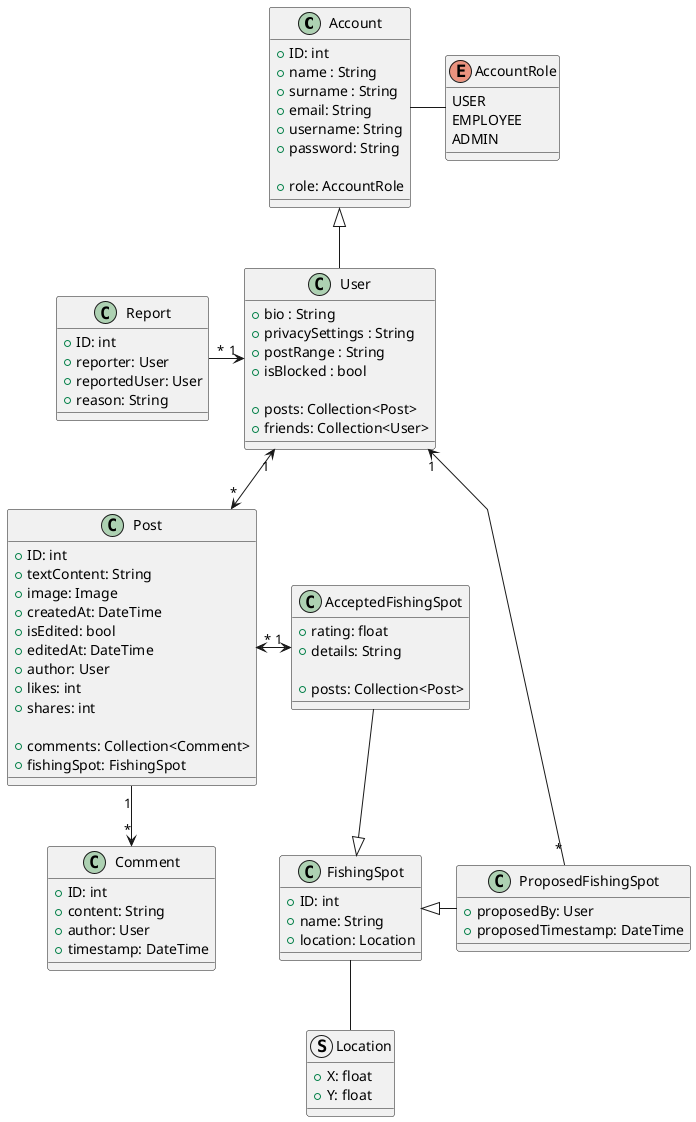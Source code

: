 @startuml
skinparam linetype polyline
!define RECTANGLE class


    class Account {
        + ID: int
        + name : String
        + surname : String
        + email: String
        + username: String
        + password: String

        + role: AccountRole
    }
    enum AccountRole {
        USER
        EMPLOYEE
        ADMIN
    }
    class User {
        + bio : String
        + privacySettings : String
        + postRange : String
        + isBlocked : bool

        + posts: Collection<Post>
        + friends: Collection<User>
    }
    class Post {
        + ID: int
        + textContent: String
        + image: Image
        + createdAt: DateTime
        + isEdited: bool
        + editedAt: DateTime
        + author: User
        + likes: int
        + shares: int

        + comments: Collection<Comment>
        + fishingSpot: FishingSpot
    }
    class Comment {
        + ID: int
        + content: String
        + author: User
        + timestamp: DateTime
    }
    class Report {
        + ID: int
        + reporter: User
        + reportedUser: User
        + reason: String
    }

    class FishingSpot {
        + ID: int
        + name: String 
        + location: Location
    }

    class AcceptedFishingSpot {        
        + rating: float
        + details: String    
        
        + posts: Collection<Post>
    }

    class ProposedFishingSpot {
        + proposedBy: User
        + proposedTimestamp: DateTime
    }


struct Location {
    + X: float
    + Y: float
}

Account <|-- User
Account -right- AccountRole
User "1" <--> "*" Post 
Post "*" <-right-> "1" AcceptedFishingSpot
Post "1" --> "*" Comment
FishingSpot -- Location
User "1" <-left- "*" Report
ProposedFishingSpot "*" -left-> "1" User
ProposedFishingSpot -left-|> FishingSpot
AcceptedFishingSpot --|> FishingSpot

@enduml
